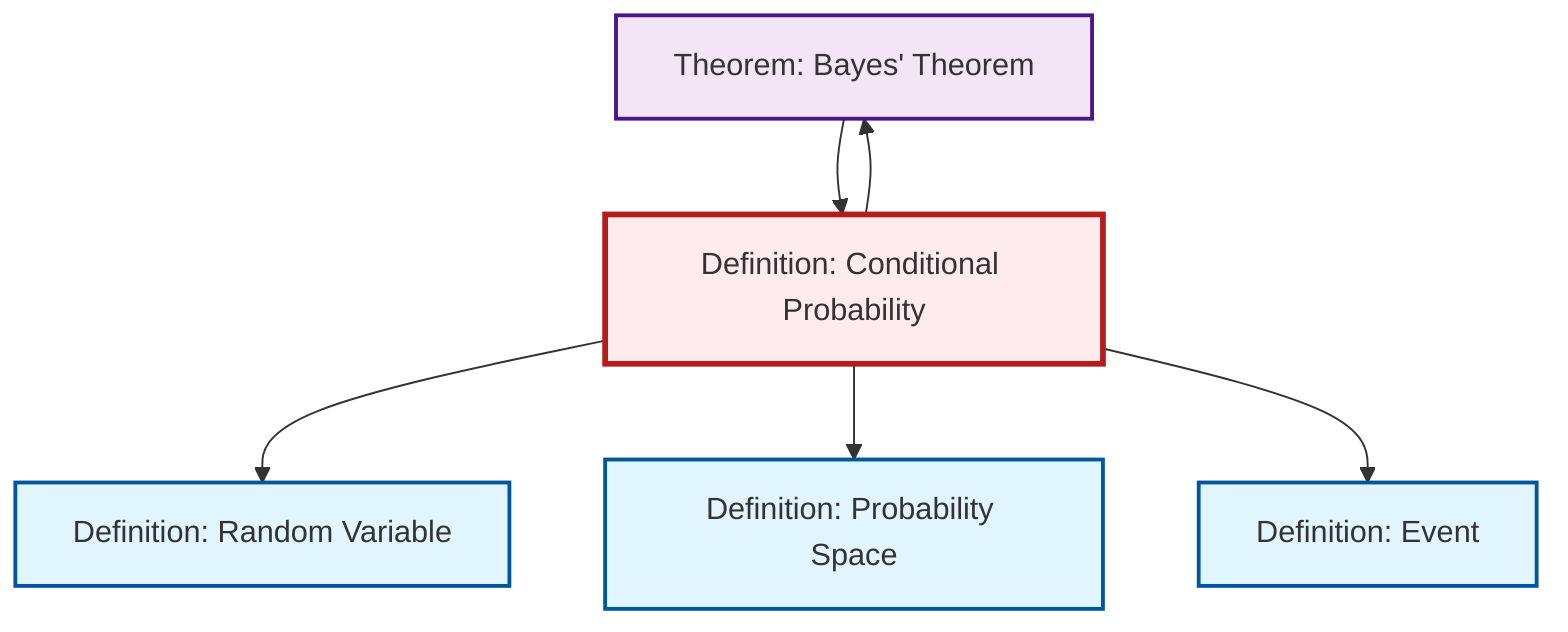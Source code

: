 graph TD
    classDef definition fill:#e1f5fe,stroke:#01579b,stroke-width:2px
    classDef theorem fill:#f3e5f5,stroke:#4a148c,stroke-width:2px
    classDef axiom fill:#fff3e0,stroke:#e65100,stroke-width:2px
    classDef example fill:#e8f5e9,stroke:#1b5e20,stroke-width:2px
    classDef current fill:#ffebee,stroke:#b71c1c,stroke-width:3px
    thm-bayes["Theorem: Bayes' Theorem"]:::theorem
    def-conditional-probability["Definition: Conditional Probability"]:::definition
    def-event["Definition: Event"]:::definition
    def-random-variable["Definition: Random Variable"]:::definition
    def-probability-space["Definition: Probability Space"]:::definition
    def-conditional-probability --> def-random-variable
    thm-bayes --> def-conditional-probability
    def-conditional-probability --> thm-bayes
    def-conditional-probability --> def-probability-space
    def-conditional-probability --> def-event
    class def-conditional-probability current